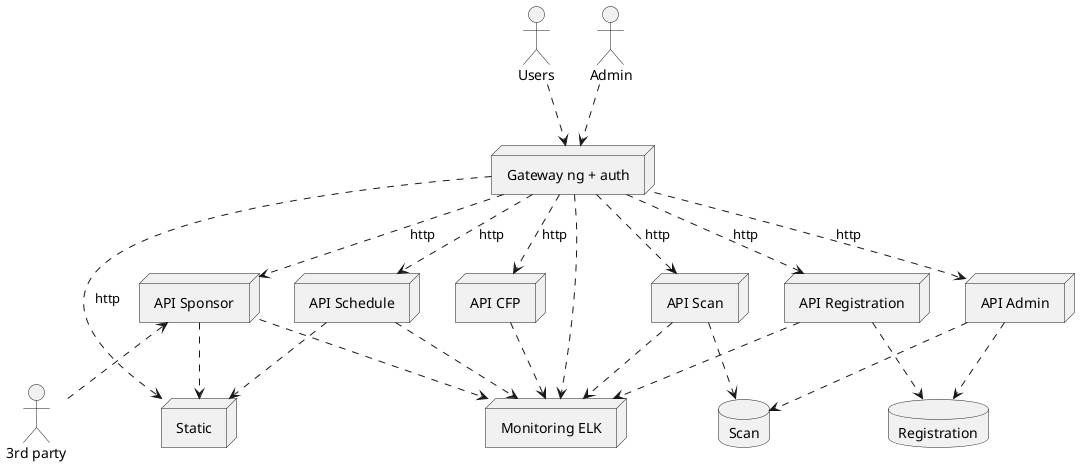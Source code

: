 @startuml
actor "3rd party" as third
actor "Users" as user
actor "Admin" as admin
node "Gateway ng + auth" as gate
node "API Sponsor" as sponsor
node "API CFP" as cfp
node "API Schedule" as sched
node "Static" as static
node "API Scan" as scan
node "API Registration" as reg
node "API Admin" as ad
node "Monitoring ELK" as monitor

database "Registration" as dbreg
database "Scan" as dbscan

user ..> gate
admin ..> gate
sponsor <.. third
gate ..> sponsor: http
gate ..> cfp: http
gate ..> sched: http
gate ..> static: http
gate ..> scan: http
gate ..> reg: http
gate ..> ad: http

sponsor ..> static
sched ..> static

reg ..> dbreg
scan ..> dbscan
ad ..> dbreg
ad ..> dbscan

gate ..> monitor
sponsor ..> monitor
cfp ..> monitor
sched ..> monitor
scan ..> monitor
reg ..> monitor

@enduml